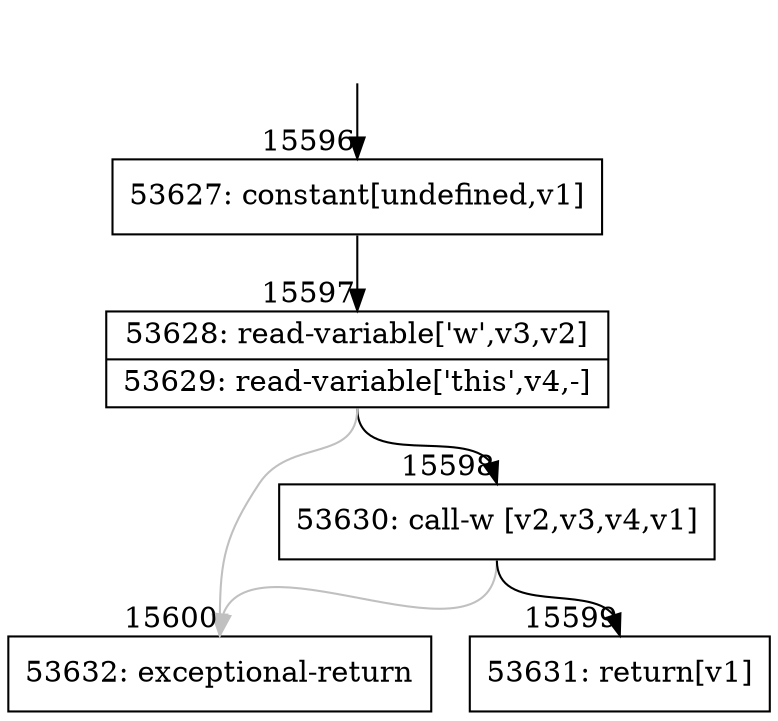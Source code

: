 digraph {
rankdir="TD"
BB_entry1320[shape=none,label=""];
BB_entry1320 -> BB15596 [tailport=s, headport=n, headlabel="    15596"]
BB15596 [shape=record label="{53627: constant[undefined,v1]}" ] 
BB15596 -> BB15597 [tailport=s, headport=n, headlabel="      15597"]
BB15597 [shape=record label="{53628: read-variable['w',v3,v2]|53629: read-variable['this',v4,-]}" ] 
BB15597 -> BB15598 [tailport=s, headport=n, headlabel="      15598"]
BB15597 -> BB15600 [tailport=s, headport=n, color=gray, headlabel="      15600"]
BB15598 [shape=record label="{53630: call-w [v2,v3,v4,v1]}" ] 
BB15598 -> BB15599 [tailport=s, headport=n, headlabel="      15599"]
BB15598 -> BB15600 [tailport=s, headport=n, color=gray]
BB15599 [shape=record label="{53631: return[v1]}" ] 
BB15600 [shape=record label="{53632: exceptional-return}" ] 
//#$~ 28737
}
